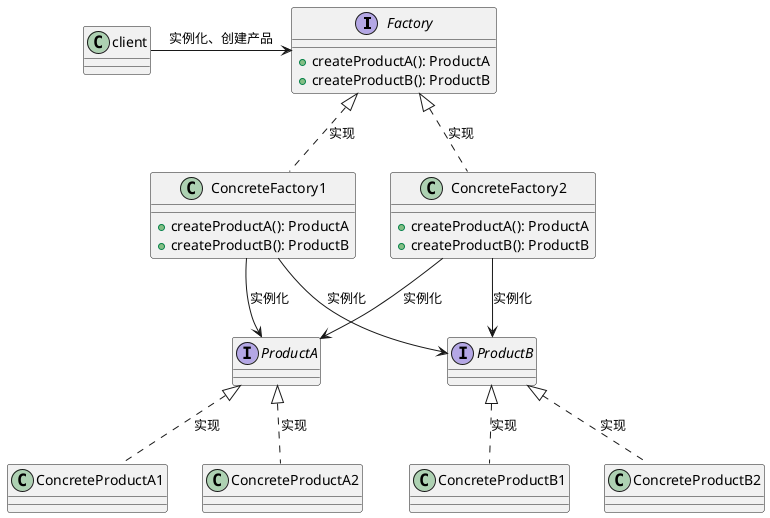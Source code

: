 @startuml structure
interface Factory {
  +createProductA(): ProductA
  +createProductB(): ProductB
}

class ConcreteFactory1  {
  +createProductA(): ProductA
  +createProductB(): ProductB
}

class ConcreteFactory2  {
  +createProductA(): ProductA
  +createProductB(): ProductB
}

interface ProductA {}
interface ProductB {}

client -right-> Factory : 实例化、创建产品

Factory <|.down. ConcreteFactory1 : 实现
Factory <|.down. ConcreteFactory2 : 实现

ConcreteFactory1 --> ProductA : 实例化
ConcreteFactory1 --> ProductB : 实例化

ProductA <|.. ConcreteProductA1 : 实现
ProductB <|.. ConcreteProductB1 : 实现

ConcreteFactory2 --> ProductA : 实例化
ConcreteFactory2 --> ProductB : 实例化

ProductA <|.. ConcreteProductA2 : 实现
ProductB <|.. ConcreteProductB2 : 实现

@enduml